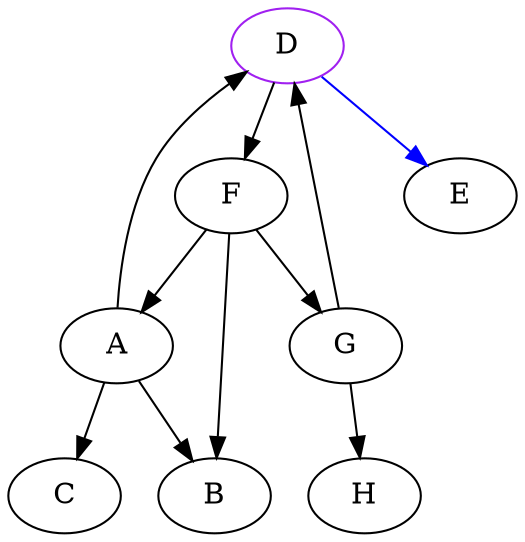 digraph {
	D [label="D", color="purple"];
	F [label="F"];
	H [label="H"];
	A [label="A"];
	E [label="E"];
	G [label="G"];
	C [label="C"];
	B [label="B"];
	
	A -> C;
	A -> B;
	D -> E [color="blue"];
	D -> F;
	F -> A;
	F -> G;
	F -> B;
	A -> D;
	G -> H;
	G -> D;
}